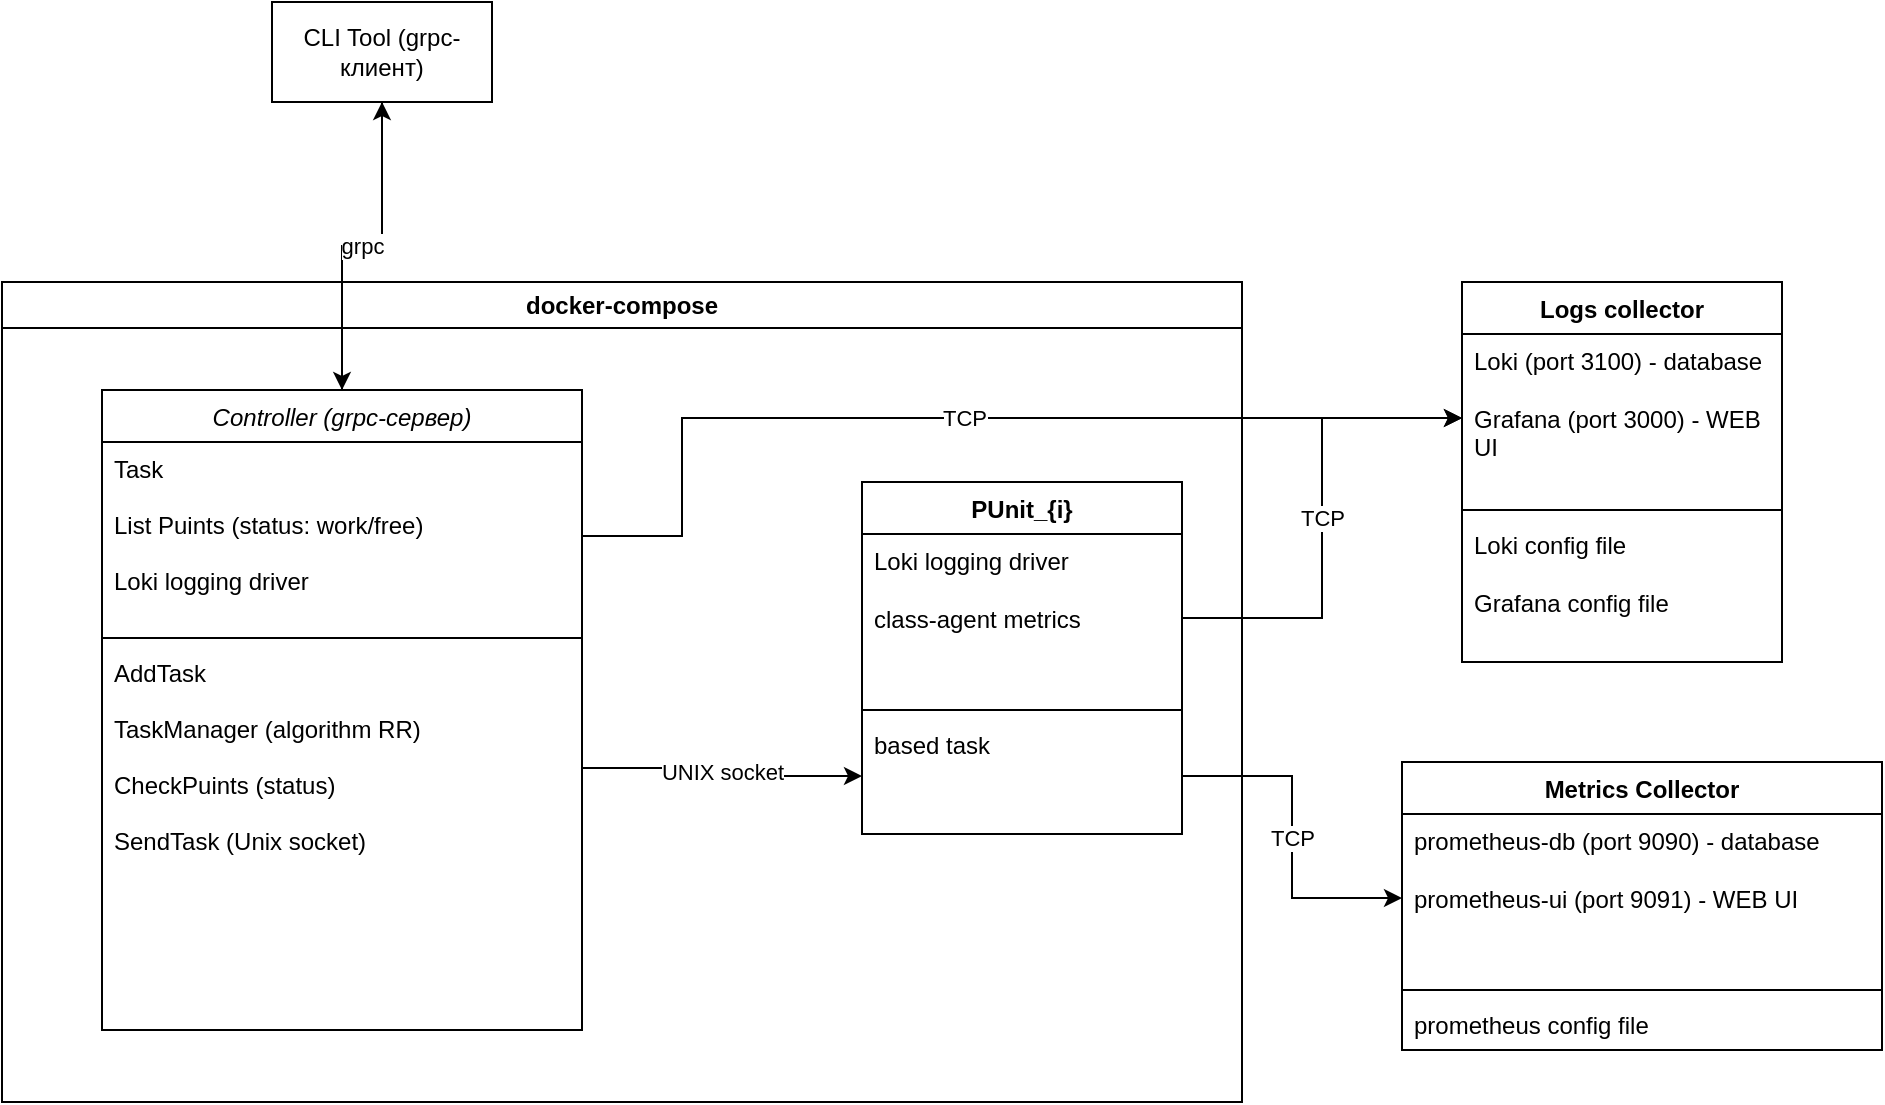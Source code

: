 <mxfile version="26.2.15">
  <diagram id="C5RBs43oDa-KdzZeNtuy" name="Page-1">
    <mxGraphModel dx="814" dy="1394" grid="1" gridSize="10" guides="1" tooltips="1" connect="1" arrows="1" fold="1" page="1" pageScale="1" pageWidth="1654" pageHeight="1169" math="0" shadow="0">
      <root>
        <mxCell id="WIyWlLk6GJQsqaUBKTNV-0" />
        <mxCell id="WIyWlLk6GJQsqaUBKTNV-1" parent="WIyWlLk6GJQsqaUBKTNV-0" />
        <mxCell id="ScFXpjGltabXaQXfEib9-31" style="edgeStyle=orthogonalEdgeStyle;rounded=0;orthogonalLoop=1;jettySize=auto;html=1;entryX=0.5;entryY=0;entryDx=0;entryDy=0;" edge="1" parent="WIyWlLk6GJQsqaUBKTNV-1" source="ScFXpjGltabXaQXfEib9-0" target="zkfFHV4jXpPFQw0GAbJ--0">
          <mxGeometry relative="1" as="geometry">
            <mxPoint x="150" y="210" as="targetPoint" />
          </mxGeometry>
        </mxCell>
        <mxCell id="ScFXpjGltabXaQXfEib9-0" value="CLI Tool (grpc-клиент)" style="html=1;whiteSpace=wrap;" vertex="1" parent="WIyWlLk6GJQsqaUBKTNV-1">
          <mxGeometry x="215" y="110" width="110" height="50" as="geometry" />
        </mxCell>
        <mxCell id="ScFXpjGltabXaQXfEib9-7" value="PUnit_{i}" style="swimlane;fontStyle=1;align=center;verticalAlign=top;childLayout=stackLayout;horizontal=1;startSize=26;horizontalStack=0;resizeParent=1;resizeParentMax=0;resizeLast=0;collapsible=1;marginBottom=0;whiteSpace=wrap;html=1;" vertex="1" parent="WIyWlLk6GJQsqaUBKTNV-1">
          <mxGeometry x="510" y="350" width="160" height="176" as="geometry" />
        </mxCell>
        <mxCell id="ScFXpjGltabXaQXfEib9-8" value="Loki logging driver&lt;div&gt;&lt;br&gt;&lt;/div&gt;&lt;div&gt;class-agent metrics&amp;nbsp;&lt;/div&gt;" style="text;strokeColor=none;fillColor=none;align=left;verticalAlign=top;spacingLeft=4;spacingRight=4;overflow=hidden;rotatable=0;points=[[0,0.5],[1,0.5]];portConstraint=eastwest;whiteSpace=wrap;html=1;" vertex="1" parent="ScFXpjGltabXaQXfEib9-7">
          <mxGeometry y="26" width="160" height="84" as="geometry" />
        </mxCell>
        <mxCell id="ScFXpjGltabXaQXfEib9-9" value="" style="line;strokeWidth=1;fillColor=none;align=left;verticalAlign=middle;spacingTop=-1;spacingLeft=3;spacingRight=3;rotatable=0;labelPosition=right;points=[];portConstraint=eastwest;strokeColor=inherit;" vertex="1" parent="ScFXpjGltabXaQXfEib9-7">
          <mxGeometry y="110" width="160" height="8" as="geometry" />
        </mxCell>
        <mxCell id="ScFXpjGltabXaQXfEib9-10" value="&lt;div&gt;&lt;span style=&quot;background-color: transparent; color: light-dark(rgb(0, 0, 0), rgb(255, 255, 255));&quot;&gt;based task&lt;/span&gt;&lt;/div&gt;&lt;div&gt;&lt;br&gt;&lt;/div&gt;" style="text;strokeColor=none;fillColor=none;align=left;verticalAlign=top;spacingLeft=4;spacingRight=4;overflow=hidden;rotatable=0;points=[[0,0.5],[1,0.5]];portConstraint=eastwest;whiteSpace=wrap;html=1;" vertex="1" parent="ScFXpjGltabXaQXfEib9-7">
          <mxGeometry y="118" width="160" height="58" as="geometry" />
        </mxCell>
        <mxCell id="ScFXpjGltabXaQXfEib9-14" value="docker-compose" style="swimlane;whiteSpace=wrap;html=1;" vertex="1" parent="WIyWlLk6GJQsqaUBKTNV-1">
          <mxGeometry x="80" y="250" width="620" height="410" as="geometry" />
        </mxCell>
        <mxCell id="zkfFHV4jXpPFQw0GAbJ--0" value="Controller (grpc-сервер)" style="swimlane;fontStyle=2;align=center;verticalAlign=top;childLayout=stackLayout;horizontal=1;startSize=26;horizontalStack=0;resizeParent=1;resizeLast=0;collapsible=1;marginBottom=0;rounded=0;shadow=0;strokeWidth=1;" parent="ScFXpjGltabXaQXfEib9-14" vertex="1">
          <mxGeometry x="50" y="54" width="240" height="320" as="geometry">
            <mxRectangle x="230" y="140" width="160" height="26" as="alternateBounds" />
          </mxGeometry>
        </mxCell>
        <mxCell id="zkfFHV4jXpPFQw0GAbJ--3" value="Task&#xa;&#xa;List Puints (status: work/free)&#xa;&#xa;Loki logging driver" style="text;align=left;verticalAlign=top;spacingLeft=4;spacingRight=4;overflow=hidden;rotatable=0;points=[[0,0.5],[1,0.5]];portConstraint=eastwest;rounded=0;shadow=0;html=0;" parent="zkfFHV4jXpPFQw0GAbJ--0" vertex="1">
          <mxGeometry y="26" width="240" height="94" as="geometry" />
        </mxCell>
        <mxCell id="zkfFHV4jXpPFQw0GAbJ--4" value="" style="line;html=1;strokeWidth=1;align=left;verticalAlign=middle;spacingTop=-1;spacingLeft=3;spacingRight=3;rotatable=0;labelPosition=right;points=[];portConstraint=eastwest;" parent="zkfFHV4jXpPFQw0GAbJ--0" vertex="1">
          <mxGeometry y="120" width="240" height="8" as="geometry" />
        </mxCell>
        <mxCell id="zkfFHV4jXpPFQw0GAbJ--5" value="AddTask&#xa;&#xa;TaskManager (algorithm RR)&#xa;&#xa;CheckPuints (status) &#xa;&#xa;SendTask (Unix socket)&#xa;" style="text;align=left;verticalAlign=top;spacingLeft=4;spacingRight=4;overflow=hidden;rotatable=0;points=[[0,0.5],[1,0.5]];portConstraint=eastwest;" parent="zkfFHV4jXpPFQw0GAbJ--0" vertex="1">
          <mxGeometry y="128" width="240" height="122" as="geometry" />
        </mxCell>
        <mxCell id="ScFXpjGltabXaQXfEib9-15" value="Logs collector" style="swimlane;fontStyle=1;align=center;verticalAlign=top;childLayout=stackLayout;horizontal=1;startSize=26;horizontalStack=0;resizeParent=1;resizeParentMax=0;resizeLast=0;collapsible=1;marginBottom=0;whiteSpace=wrap;html=1;" vertex="1" parent="WIyWlLk6GJQsqaUBKTNV-1">
          <mxGeometry x="810" y="250" width="160" height="190" as="geometry" />
        </mxCell>
        <mxCell id="ScFXpjGltabXaQXfEib9-16" value="Loki (port 3100) - database&lt;div&gt;&lt;br&gt;&lt;/div&gt;&lt;div&gt;Grafana (port 3000) - WEB UI&lt;/div&gt;&lt;div&gt;&lt;br&gt;&lt;/div&gt;" style="text;strokeColor=none;fillColor=none;align=left;verticalAlign=top;spacingLeft=4;spacingRight=4;overflow=hidden;rotatable=0;points=[[0,0.5],[1,0.5]];portConstraint=eastwest;whiteSpace=wrap;html=1;" vertex="1" parent="ScFXpjGltabXaQXfEib9-15">
          <mxGeometry y="26" width="160" height="84" as="geometry" />
        </mxCell>
        <mxCell id="ScFXpjGltabXaQXfEib9-17" value="" style="line;strokeWidth=1;fillColor=none;align=left;verticalAlign=middle;spacingTop=-1;spacingLeft=3;spacingRight=3;rotatable=0;labelPosition=right;points=[];portConstraint=eastwest;strokeColor=inherit;" vertex="1" parent="ScFXpjGltabXaQXfEib9-15">
          <mxGeometry y="110" width="160" height="8" as="geometry" />
        </mxCell>
        <mxCell id="ScFXpjGltabXaQXfEib9-18" value="Loki config file&lt;div&gt;&lt;br&gt;&lt;/div&gt;&lt;div&gt;Grafana config file&lt;br&gt;&lt;div&gt;&lt;br&gt;&lt;/div&gt;&lt;/div&gt;" style="text;strokeColor=none;fillColor=none;align=left;verticalAlign=top;spacingLeft=4;spacingRight=4;overflow=hidden;rotatable=0;points=[[0,0.5],[1,0.5]];portConstraint=eastwest;whiteSpace=wrap;html=1;" vertex="1" parent="ScFXpjGltabXaQXfEib9-15">
          <mxGeometry y="118" width="160" height="72" as="geometry" />
        </mxCell>
        <mxCell id="ScFXpjGltabXaQXfEib9-19" value="Metrics Collector" style="swimlane;fontStyle=1;align=center;verticalAlign=top;childLayout=stackLayout;horizontal=1;startSize=26;horizontalStack=0;resizeParent=1;resizeParentMax=0;resizeLast=0;collapsible=1;marginBottom=0;whiteSpace=wrap;html=1;" vertex="1" parent="WIyWlLk6GJQsqaUBKTNV-1">
          <mxGeometry x="780" y="490" width="240" height="144" as="geometry" />
        </mxCell>
        <mxCell id="ScFXpjGltabXaQXfEib9-20" value="prometheus-db (port 9090) - database&lt;div&gt;&lt;br&gt;&lt;/div&gt;&lt;div&gt;prometheus-ui (port 9091) - WEB UI&lt;/div&gt;" style="text;strokeColor=none;fillColor=none;align=left;verticalAlign=top;spacingLeft=4;spacingRight=4;overflow=hidden;rotatable=0;points=[[0,0.5],[1,0.5]];portConstraint=eastwest;whiteSpace=wrap;html=1;" vertex="1" parent="ScFXpjGltabXaQXfEib9-19">
          <mxGeometry y="26" width="240" height="84" as="geometry" />
        </mxCell>
        <mxCell id="ScFXpjGltabXaQXfEib9-21" value="" style="line;strokeWidth=1;fillColor=none;align=left;verticalAlign=middle;spacingTop=-1;spacingLeft=3;spacingRight=3;rotatable=0;labelPosition=right;points=[];portConstraint=eastwest;strokeColor=inherit;" vertex="1" parent="ScFXpjGltabXaQXfEib9-19">
          <mxGeometry y="110" width="240" height="8" as="geometry" />
        </mxCell>
        <mxCell id="ScFXpjGltabXaQXfEib9-22" value="prometheus config file" style="text;strokeColor=none;fillColor=none;align=left;verticalAlign=top;spacingLeft=4;spacingRight=4;overflow=hidden;rotatable=0;points=[[0,0.5],[1,0.5]];portConstraint=eastwest;whiteSpace=wrap;html=1;" vertex="1" parent="ScFXpjGltabXaQXfEib9-19">
          <mxGeometry y="118" width="240" height="26" as="geometry" />
        </mxCell>
        <mxCell id="ScFXpjGltabXaQXfEib9-23" value="TCP" style="edgeStyle=orthogonalEdgeStyle;rounded=0;orthogonalLoop=1;jettySize=auto;html=1;entryX=0;entryY=0.5;entryDx=0;entryDy=0;" edge="1" parent="WIyWlLk6GJQsqaUBKTNV-1" source="ScFXpjGltabXaQXfEib9-8" target="ScFXpjGltabXaQXfEib9-16">
          <mxGeometry relative="1" as="geometry" />
        </mxCell>
        <mxCell id="ScFXpjGltabXaQXfEib9-25" value="TCP" style="edgeStyle=orthogonalEdgeStyle;rounded=0;orthogonalLoop=1;jettySize=auto;html=1;exitX=1;exitY=0.5;exitDx=0;exitDy=0;" edge="1" parent="WIyWlLk6GJQsqaUBKTNV-1" source="ScFXpjGltabXaQXfEib9-10" target="ScFXpjGltabXaQXfEib9-20">
          <mxGeometry relative="1" as="geometry" />
        </mxCell>
        <mxCell id="ScFXpjGltabXaQXfEib9-26" value="UNIX socket" style="edgeStyle=orthogonalEdgeStyle;rounded=0;orthogonalLoop=1;jettySize=auto;html=1;exitX=1;exitY=0.5;exitDx=0;exitDy=0;entryX=0;entryY=0.5;entryDx=0;entryDy=0;" edge="1" parent="WIyWlLk6GJQsqaUBKTNV-1" source="zkfFHV4jXpPFQw0GAbJ--5" target="ScFXpjGltabXaQXfEib9-10">
          <mxGeometry relative="1" as="geometry" />
        </mxCell>
        <mxCell id="ScFXpjGltabXaQXfEib9-32" value="grpc" style="edgeStyle=orthogonalEdgeStyle;rounded=0;orthogonalLoop=1;jettySize=auto;html=1;entryX=0.5;entryY=1;entryDx=0;entryDy=0;" edge="1" parent="WIyWlLk6GJQsqaUBKTNV-1" source="zkfFHV4jXpPFQw0GAbJ--0" target="ScFXpjGltabXaQXfEib9-0">
          <mxGeometry relative="1" as="geometry" />
        </mxCell>
        <mxCell id="ScFXpjGltabXaQXfEib9-33" value="TCP" style="edgeStyle=orthogonalEdgeStyle;rounded=0;orthogonalLoop=1;jettySize=auto;html=1;entryX=0;entryY=0.5;entryDx=0;entryDy=0;" edge="1" parent="WIyWlLk6GJQsqaUBKTNV-1" source="zkfFHV4jXpPFQw0GAbJ--3" target="ScFXpjGltabXaQXfEib9-16">
          <mxGeometry relative="1" as="geometry">
            <Array as="points">
              <mxPoint x="420" y="377" />
              <mxPoint x="420" y="318" />
            </Array>
          </mxGeometry>
        </mxCell>
      </root>
    </mxGraphModel>
  </diagram>
</mxfile>
